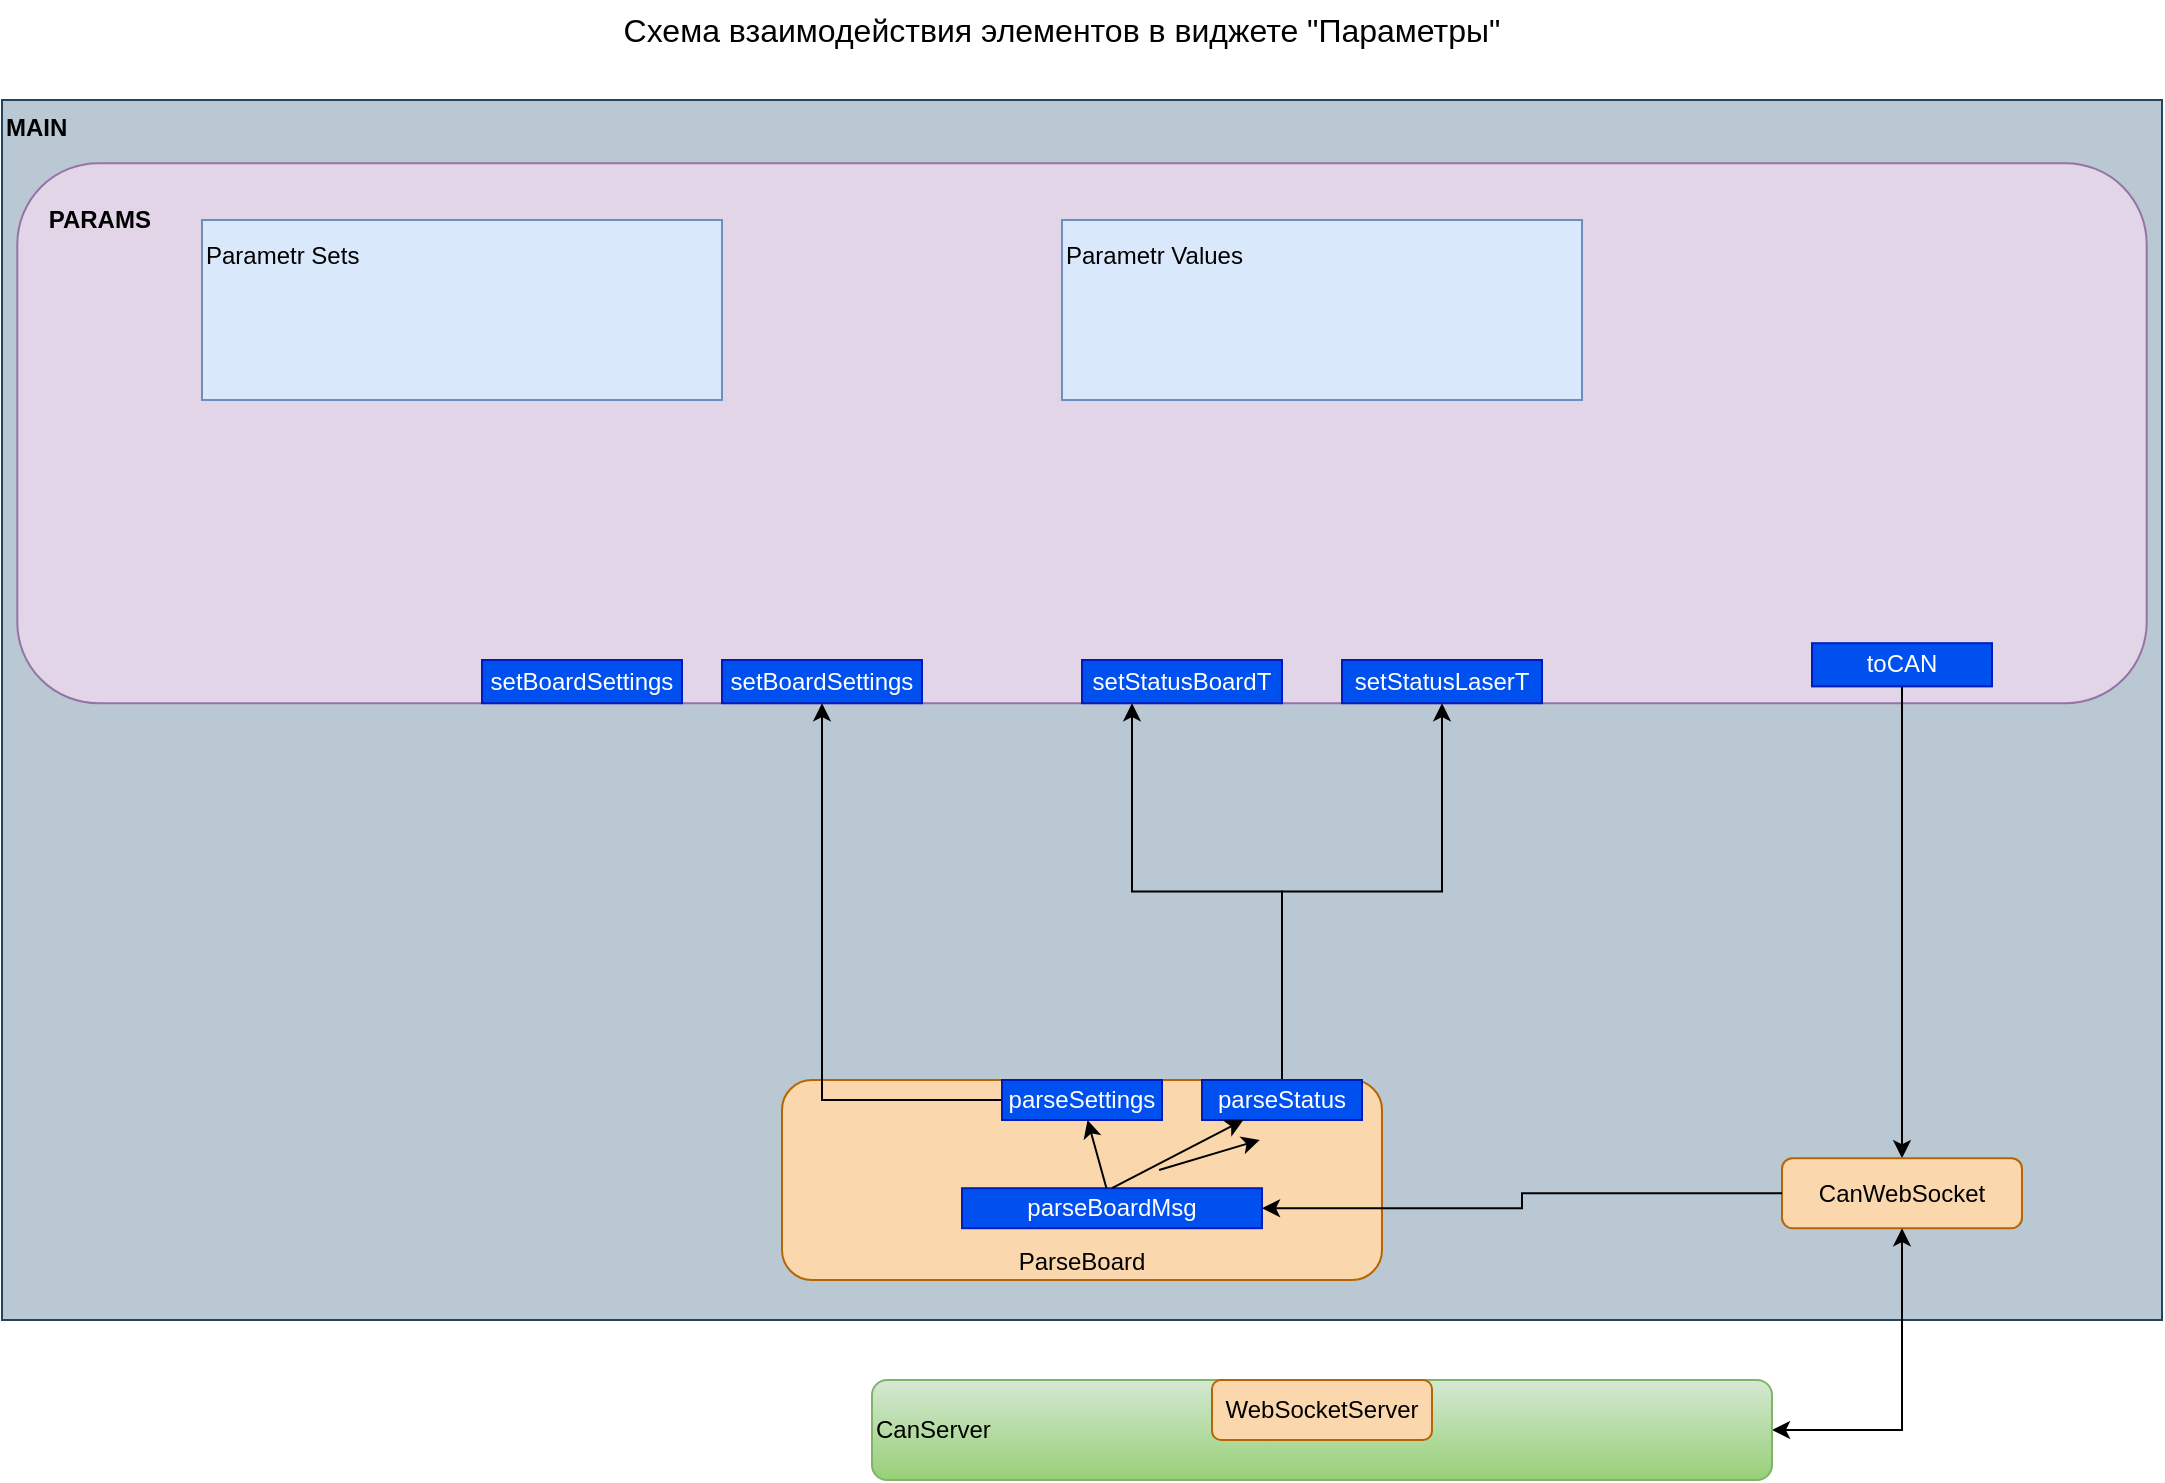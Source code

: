 <mxfile version="15.8.8" type="github">
  <diagram id="oimWvdb1-uAi7EUzjqZk" name="Page-1">
    <mxGraphModel dx="1350" dy="764" grid="1" gridSize="10" guides="1" tooltips="1" connect="1" arrows="1" fold="1" page="1" pageScale="1" pageWidth="1169" pageHeight="827" math="0" shadow="0">
      <root>
        <mxCell id="0" />
        <mxCell id="1" parent="0" />
        <mxCell id="6o3GvOoSOWwoZ4Axit_t-26" value="MAIN" style="rounded=0;whiteSpace=wrap;html=1;shadow=0;labelBackgroundColor=none;labelBorderColor=none;fillStyle=auto;fontSize=12;fillColor=#bac8d3;align=left;verticalAlign=top;strokeColor=#23445d;fontStyle=1" vertex="1" parent="1">
          <mxGeometry x="40" y="80" width="1080" height="610" as="geometry" />
        </mxCell>
        <mxCell id="6o3GvOoSOWwoZ4Axit_t-2" value="&#xa;    PARAMS  " style="rounded=1;whiteSpace=wrap;verticalAlign=top;align=left;fontStyle=1;labelBackgroundColor=none;labelBorderColor=none;shadow=0;fillColor=#e1d5e7;strokeColor=#9673a6;" vertex="1" parent="1">
          <mxGeometry x="47.65" y="111.6" width="1064.7" height="270" as="geometry" />
        </mxCell>
        <mxCell id="6o3GvOoSOWwoZ4Axit_t-5" value="Схема взаимодействия элементов в виджете &quot;Параметры&quot;" style="text;html=1;strokeColor=none;fillColor=none;align=center;verticalAlign=middle;whiteSpace=wrap;rounded=0;shadow=0;labelBackgroundColor=none;labelBorderColor=none;fontSize=16;" vertex="1" parent="1">
          <mxGeometry x="270" y="30" width="600" height="30" as="geometry" />
        </mxCell>
        <mxCell id="6o3GvOoSOWwoZ4Axit_t-8" value="&lt;font style=&quot;font-size: 12px&quot;&gt;Parametr Sets&lt;/font&gt;" style="rounded=0;whiteSpace=wrap;html=1;shadow=0;labelBackgroundColor=none;labelBorderColor=none;fontSize=16;verticalAlign=top;align=left;fillColor=#dae8fc;strokeColor=#6c8ebf;" vertex="1" parent="1">
          <mxGeometry x="140" y="140" width="260" height="90" as="geometry" />
        </mxCell>
        <mxCell id="6o3GvOoSOWwoZ4Axit_t-9" value="&lt;font style=&quot;font-size: 12px&quot;&gt;Parametr Values&lt;/font&gt;" style="rounded=0;whiteSpace=wrap;html=1;shadow=0;labelBackgroundColor=none;labelBorderColor=none;fontSize=16;verticalAlign=top;align=left;fillColor=#dae8fc;strokeColor=#6c8ebf;" vertex="1" parent="1">
          <mxGeometry x="570" y="140" width="260" height="90" as="geometry" />
        </mxCell>
        <mxCell id="6o3GvOoSOWwoZ4Axit_t-18" style="edgeStyle=orthogonalEdgeStyle;rounded=0;orthogonalLoop=1;jettySize=auto;html=1;fontSize=12;" edge="1" parent="1" target="6o3GvOoSOWwoZ4Axit_t-23">
          <mxGeometry relative="1" as="geometry">
            <mxPoint x="990" y="373.2" as="sourcePoint" />
            <mxPoint x="990" y="441.6" as="targetPoint" />
            <Array as="points">
              <mxPoint x="990.3" y="451.6" />
              <mxPoint x="990.3" y="451.6" />
            </Array>
          </mxGeometry>
        </mxCell>
        <mxCell id="6o3GvOoSOWwoZ4Axit_t-23" value="CanWebSocket" style="rounded=1;whiteSpace=wrap;html=1;shadow=0;labelBackgroundColor=none;labelBorderColor=none;fillStyle=auto;fontSize=12;fillColor=#fad7ac;strokeColor=#b46504;" vertex="1" parent="1">
          <mxGeometry x="930" y="609.1" width="120" height="35" as="geometry" />
        </mxCell>
        <mxCell id="6o3GvOoSOWwoZ4Axit_t-24" value="ParseBoard" style="rounded=1;whiteSpace=wrap;html=1;shadow=0;labelBackgroundColor=none;labelBorderColor=none;fillStyle=auto;fontSize=12;fillColor=#fad7ac;strokeColor=#b46504;verticalAlign=bottom;" vertex="1" parent="1">
          <mxGeometry x="430" y="570" width="300" height="100" as="geometry" />
        </mxCell>
        <mxCell id="6o3GvOoSOWwoZ4Axit_t-29" style="edgeStyle=orthogonalEdgeStyle;rounded=0;orthogonalLoop=1;jettySize=auto;html=1;fontSize=12;startArrow=classic;startFill=1;" edge="1" parent="1" source="6o3GvOoSOWwoZ4Axit_t-28" target="6o3GvOoSOWwoZ4Axit_t-23">
          <mxGeometry relative="1" as="geometry" />
        </mxCell>
        <mxCell id="6o3GvOoSOWwoZ4Axit_t-28" value="CanServer" style="rounded=1;whiteSpace=wrap;html=1;shadow=0;labelBackgroundColor=none;labelBorderColor=none;fillStyle=auto;fontSize=12;fillColor=#d5e8d4;gradientColor=#97d077;strokeColor=#82b366;align=left;" vertex="1" parent="1">
          <mxGeometry x="475.0" y="720" width="450" height="50" as="geometry" />
        </mxCell>
        <mxCell id="6o3GvOoSOWwoZ4Axit_t-30" value="WebSocketServer" style="rounded=1;whiteSpace=wrap;html=1;shadow=0;labelBackgroundColor=none;labelBorderColor=none;fillStyle=auto;fontSize=12;fillColor=#fad7ac;strokeColor=#b46504;" vertex="1" parent="1">
          <mxGeometry x="645" y="720" width="110" height="30" as="geometry" />
        </mxCell>
        <mxCell id="6o3GvOoSOWwoZ4Axit_t-33" value="toCAN" style="rounded=0;whiteSpace=wrap;html=1;shadow=0;labelBackgroundColor=none;labelBorderColor=none;fillStyle=auto;fontSize=12;fillColor=#0050ef;fontColor=#ffffff;strokeColor=#001DBC;" vertex="1" parent="1">
          <mxGeometry x="945" y="351.6" width="90" height="21.6" as="geometry" />
        </mxCell>
        <mxCell id="6o3GvOoSOWwoZ4Axit_t-38" style="edgeStyle=orthogonalEdgeStyle;rounded=0;orthogonalLoop=1;jettySize=auto;html=1;fontSize=12;startArrow=none;startFill=0;" edge="1" parent="1" source="6o3GvOoSOWwoZ4Axit_t-34" target="6o3GvOoSOWwoZ4Axit_t-36">
          <mxGeometry relative="1" as="geometry" />
        </mxCell>
        <mxCell id="6o3GvOoSOWwoZ4Axit_t-40" style="edgeStyle=orthogonalEdgeStyle;rounded=0;orthogonalLoop=1;jettySize=auto;html=1;entryX=0.25;entryY=1;entryDx=0;entryDy=0;fontSize=12;startArrow=none;startFill=0;" edge="1" parent="1" source="6o3GvOoSOWwoZ4Axit_t-34" target="6o3GvOoSOWwoZ4Axit_t-37">
          <mxGeometry relative="1" as="geometry" />
        </mxCell>
        <mxCell id="6o3GvOoSOWwoZ4Axit_t-34" value="parseStatus" style="rounded=0;whiteSpace=wrap;html=1;shadow=0;labelBackgroundColor=none;labelBorderColor=none;fillStyle=auto;fontSize=12;fillColor=#0050ef;fontColor=#ffffff;strokeColor=#001DBC;" vertex="1" parent="1">
          <mxGeometry x="640" y="570" width="80" height="20" as="geometry" />
        </mxCell>
        <mxCell id="6o3GvOoSOWwoZ4Axit_t-42" style="edgeStyle=orthogonalEdgeStyle;rounded=0;orthogonalLoop=1;jettySize=auto;html=1;fontSize=12;startArrow=none;startFill=0;" edge="1" parent="1" source="6o3GvOoSOWwoZ4Axit_t-35" target="6o3GvOoSOWwoZ4Axit_t-41">
          <mxGeometry relative="1" as="geometry" />
        </mxCell>
        <mxCell id="6o3GvOoSOWwoZ4Axit_t-35" value="parseSettings" style="rounded=0;whiteSpace=wrap;html=1;shadow=0;labelBackgroundColor=none;labelBorderColor=none;fillStyle=auto;fontSize=12;fillColor=#0050ef;fontColor=#ffffff;strokeColor=#001DBC;" vertex="1" parent="1">
          <mxGeometry x="540" y="570" width="80" height="20" as="geometry" />
        </mxCell>
        <mxCell id="6o3GvOoSOWwoZ4Axit_t-36" value="setStatusLaserT" style="rounded=0;whiteSpace=wrap;html=1;shadow=0;labelBackgroundColor=none;labelBorderColor=none;fillStyle=auto;fontSize=12;fillColor=#0050ef;fontColor=#ffffff;strokeColor=#001DBC;" vertex="1" parent="1">
          <mxGeometry x="710" y="360" width="100" height="21.6" as="geometry" />
        </mxCell>
        <mxCell id="6o3GvOoSOWwoZ4Axit_t-37" value="setStatusBoardT" style="rounded=0;whiteSpace=wrap;html=1;shadow=0;labelBackgroundColor=none;labelBorderColor=none;fillStyle=auto;fontSize=12;fillColor=#0050ef;fontColor=#ffffff;strokeColor=#001DBC;" vertex="1" parent="1">
          <mxGeometry x="580" y="360" width="100" height="21.6" as="geometry" />
        </mxCell>
        <mxCell id="6o3GvOoSOWwoZ4Axit_t-41" value="setBoardSettings" style="rounded=0;whiteSpace=wrap;html=1;shadow=0;labelBackgroundColor=none;labelBorderColor=none;fillStyle=auto;fontSize=12;fillColor=#0050ef;fontColor=#ffffff;strokeColor=#001DBC;" vertex="1" parent="1">
          <mxGeometry x="400" y="360" width="100" height="21.6" as="geometry" />
        </mxCell>
        <mxCell id="6o3GvOoSOWwoZ4Axit_t-43" value="parseBoardMsg" style="rounded=0;whiteSpace=wrap;html=1;shadow=0;labelBackgroundColor=none;labelBorderColor=none;fillStyle=auto;fontSize=12;fillColor=#0050ef;fontColor=#ffffff;strokeColor=#001DBC;" vertex="1" parent="1">
          <mxGeometry x="520" y="624.1" width="150" height="20" as="geometry" />
        </mxCell>
        <mxCell id="6o3GvOoSOWwoZ4Axit_t-25" style="edgeStyle=orthogonalEdgeStyle;rounded=0;orthogonalLoop=1;jettySize=auto;html=1;fontSize=12;" edge="1" parent="1" source="6o3GvOoSOWwoZ4Axit_t-23" target="6o3GvOoSOWwoZ4Axit_t-43">
          <mxGeometry relative="1" as="geometry" />
        </mxCell>
        <mxCell id="6o3GvOoSOWwoZ4Axit_t-46" value="" style="endArrow=classic;html=1;rounded=0;fontSize=12;exitX=0.5;exitY=0;exitDx=0;exitDy=0;" edge="1" parent="1" source="6o3GvOoSOWwoZ4Axit_t-43" target="6o3GvOoSOWwoZ4Axit_t-34">
          <mxGeometry width="50" height="50" relative="1" as="geometry">
            <mxPoint x="606.111" y="615" as="sourcePoint" />
            <mxPoint x="850" y="410" as="targetPoint" />
          </mxGeometry>
        </mxCell>
        <mxCell id="6o3GvOoSOWwoZ4Axit_t-47" value="" style="endArrow=classic;html=1;rounded=0;fontSize=12;" edge="1" parent="1" source="6o3GvOoSOWwoZ4Axit_t-43" target="6o3GvOoSOWwoZ4Axit_t-35">
          <mxGeometry width="50" height="50" relative="1" as="geometry">
            <mxPoint x="583.889" y="615" as="sourcePoint" />
            <mxPoint x="668.889" y="600" as="targetPoint" />
          </mxGeometry>
        </mxCell>
        <mxCell id="6o3GvOoSOWwoZ4Axit_t-48" value="" style="endArrow=classic;html=1;rounded=0;fontSize=12;" edge="1" parent="1">
          <mxGeometry width="50" height="50" relative="1" as="geometry">
            <mxPoint x="618.556" y="615" as="sourcePoint" />
            <mxPoint x="668.889" y="600" as="targetPoint" />
          </mxGeometry>
        </mxCell>
        <mxCell id="6o3GvOoSOWwoZ4Axit_t-49" value="setBoardSettings" style="rounded=0;whiteSpace=wrap;html=1;shadow=0;labelBackgroundColor=none;labelBorderColor=none;fillStyle=auto;fontSize=12;fillColor=#0050ef;fontColor=#ffffff;strokeColor=#001DBC;" vertex="1" parent="1">
          <mxGeometry x="280" y="360" width="100" height="21.6" as="geometry" />
        </mxCell>
      </root>
    </mxGraphModel>
  </diagram>
</mxfile>

